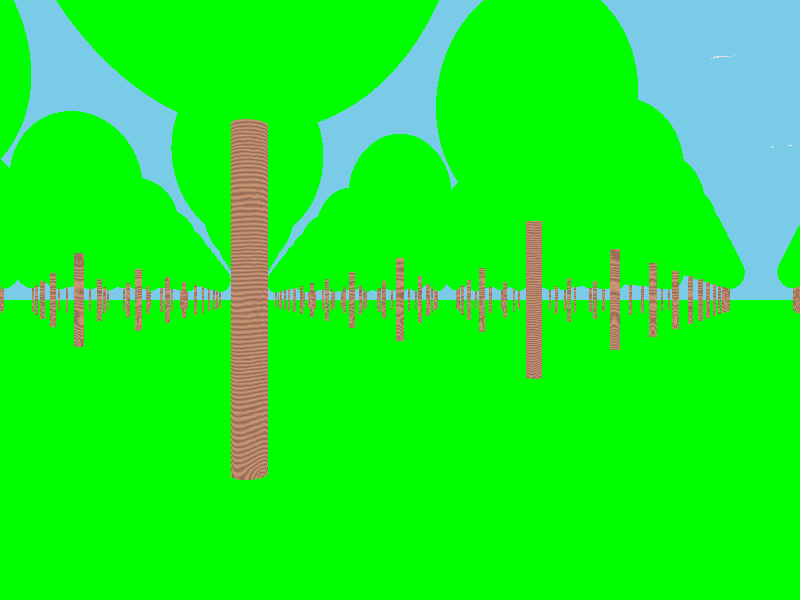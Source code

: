 #include "colors.inc"
#include "functions.inc"
#include "shapes.inc"
#include "textures.inc"    


camera {   
  location <-15,2,-25>
  look_at<-40,2,-40>
  
  } 
                       
light_source
  {                    
  <50,49,0> White
  } 
  
 light_source
  {                    
  <-50,49,50> White
  }  


                              
             
             
 background{color Black}             
 
 plane{y,0 texture{pigment{color Green}}}        
 plane{y,50 texture{Shadow_Clouds}}     
 
 //sphere{<0,0,0> 1 texture{pigment{DMFWood1}}}
 
 #declare k=union
 {cylinder
  {
  <0,0,0>,
  <0,5,0>, 0.2
  texture {pigment {DMFWood1}}
  }  
  
  sphere{<0,0,0> 1 scale <2.5,3,2.5> translate<0,7,0> texture{pigment{Green}}}    
  }  
  
  #local i = 0;
  #local j = 0;
  
  #while (j<15)
        #local i=0;
          #while (i<15)
          
                object{k translate<-10*j,0,-10*i>}
                #local i=i+1;
          #end   
        #local j=j+1;     
  #end